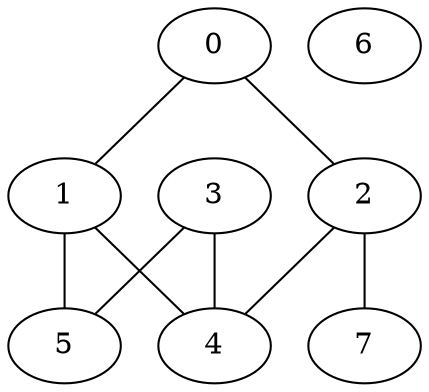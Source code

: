 graph "sampletest150-mod2_image17.bmp" {
	0	 [type=corner,
		x=536,
		y=202];
	1	 [type=intersection,
		x=380,
		y=201];
	0 -- 1	 [angle0=".01",
		frequency=1,
		type0=line];
	2	 [type=intersection,
		x=549,
		y=323];
	0 -- 2	 [angle0="1.46",
		frequency=1,
		type0=line];
	4	 [type=intersection,
		x=377,
		y=332];
	1 -- 4	 [angle0="-1.55",
		frequency=1,
		type0=line];
	5	 [type=corner,
		x="-11",
		y=201];
	1 -- 5	 [angle0=".00",
		frequency=1,
		type0=line];
	2 -- 4	 [angle0="-.05",
		frequency=1,
		type0=line];
	7	 [type=endpoint,
		x=589,
		y=327];
	2 -- 7	 [angle0=".10",
		frequency=1,
		type0=line];
	3	 [type=corner,
		x="-3",
		y=309];
	3 -- 4	 [angle0=".06",
		frequency=1,
		type0=line];
	3 -- 5	 [angle0="1.50",
		frequency=1,
		type0=line];
	6	 [type=circle,
		x=453,
		y=251];
}
